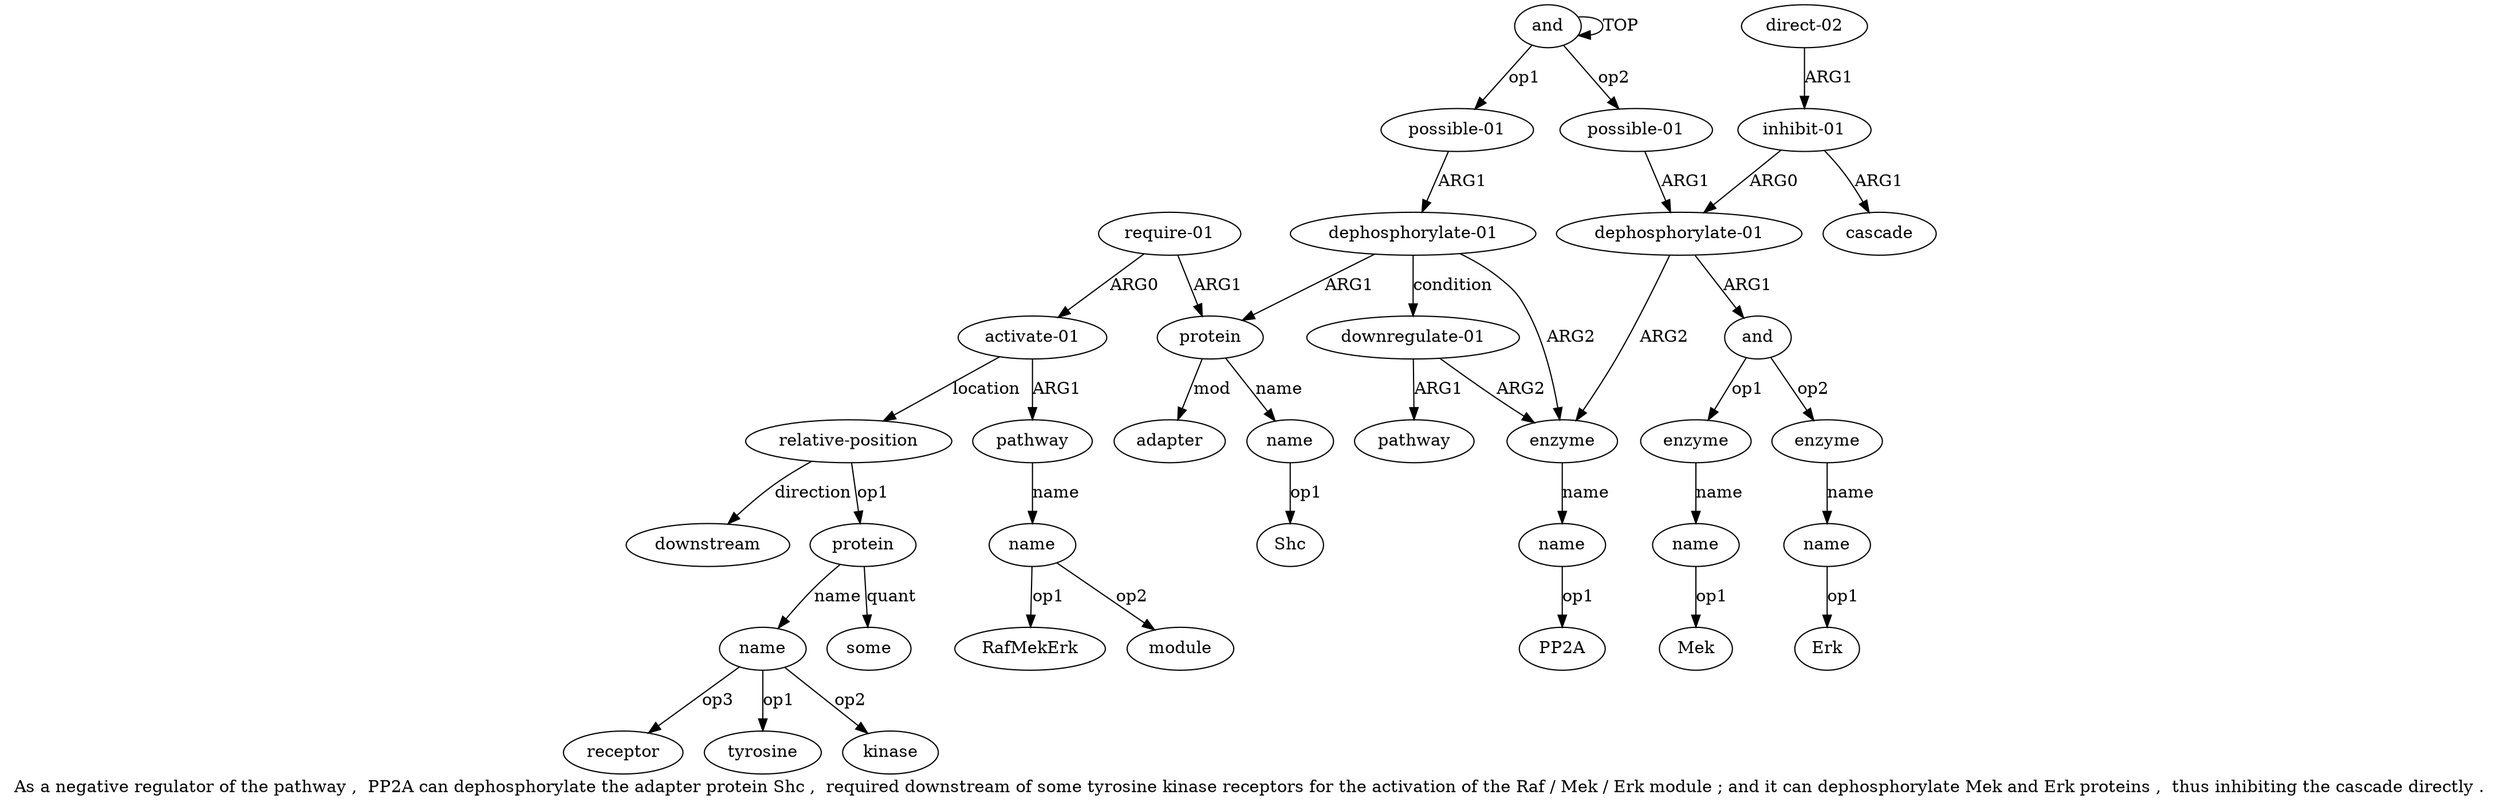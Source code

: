 digraph  {
	graph [label="As a negative regulator of the pathway ,  PP2A can dephosphorylate the adapter protein Shc ,  required downstream of some tyrosine \
kinase receptors for the activation of the Raf / Mek / Erk module ; and it can dephosphorylate Mek and Erk proteins ,  thus inhibiting \
the cascade directly ."];
	node [label="\N"];
	a20	 [color=black,
		gold_ind=20,
		gold_label="dephosphorylate-01",
		label="dephosphorylate-01",
		test_ind=20,
		test_label="dephosphorylate-01"];
	a21	 [color=black,
		gold_ind=21,
		gold_label=and,
		label=and,
		test_ind=21,
		test_label=and];
	a20 -> a21 [key=0,
	color=black,
	gold_label=ARG1,
	label=ARG1,
	test_label=ARG1];
a15 [color=black,
	gold_ind=15,
	gold_label=enzyme,
	label=enzyme,
	test_ind=15,
	test_label=enzyme];
a20 -> a15 [key=0,
color=black,
gold_label=ARG2,
label=ARG2,
test_label=ARG2];
a22 [color=black,
gold_ind=22,
gold_label=enzyme,
label=enzyme,
test_ind=22,
test_label=enzyme];
a21 -> a22 [key=0,
color=black,
gold_label=op1,
label=op1,
test_label=op1];
a24 [color=black,
gold_ind=24,
gold_label=enzyme,
label=enzyme,
test_ind=24,
test_label=enzyme];
a21 -> a24 [key=0,
color=black,
gold_label=op2,
label=op2,
test_label=op2];
a23 [color=black,
gold_ind=23,
gold_label=name,
label=name,
test_ind=23,
test_label=name];
a22 -> a23 [key=0,
color=black,
gold_label=name,
label=name,
test_label=name];
"a23 Mek" [color=black,
gold_ind=-1,
gold_label=Mek,
label=Mek,
test_ind=-1,
test_label=Mek];
a23 -> "a23 Mek" [key=0,
color=black,
gold_label=op1,
label=op1,
test_label=op1];
a25 [color=black,
gold_ind=25,
gold_label=name,
label=name,
test_ind=25,
test_label=name];
a24 -> a25 [key=0,
color=black,
gold_label=name,
label=name,
test_label=name];
"a25 Erk" [color=black,
gold_ind=-1,
gold_label=Erk,
label=Erk,
test_ind=-1,
test_label=Erk];
a25 -> "a25 Erk" [key=0,
color=black,
gold_label=op1,
label=op1,
test_label=op1];
a26 [color=black,
gold_ind=26,
gold_label="inhibit-01",
label="inhibit-01",
test_ind=26,
test_label="inhibit-01"];
a26 -> a20 [key=0,
color=black,
gold_label=ARG0,
label=ARG0,
test_label=ARG0];
a27 [color=black,
gold_ind=27,
gold_label=cascade,
label=cascade,
test_ind=27,
test_label=cascade];
a26 -> a27 [key=0,
color=black,
gold_label=ARG1,
label=ARG1,
test_label=ARG1];
a28 [color=black,
gold_ind=28,
gold_label="direct-02",
label="direct-02",
test_ind=28,
test_label="direct-02"];
a28 -> a26 [key=0,
color=black,
gold_label=ARG1,
label=ARG1,
test_label=ARG1];
"a9 module" [color=black,
gold_ind=-1,
gold_label=module,
label=module,
test_ind=-1,
test_label=module];
"a12 receptor" [color=black,
gold_ind=-1,
gold_label=receptor,
label=receptor,
test_ind=-1,
test_label=receptor];
"a12 tyrosine" [color=black,
gold_ind=-1,
gold_label=tyrosine,
label=tyrosine,
test_ind=-1,
test_label=tyrosine];
a16 [color=black,
gold_ind=16,
gold_label=name,
label=name,
test_ind=16,
test_label=name];
a15 -> a16 [key=0,
color=black,
gold_label=name,
label=name,
test_label=name];
a14 [color=black,
gold_ind=14,
gold_label=downstream,
label=downstream,
test_ind=14,
test_label=downstream];
a17 [color=black,
gold_ind=17,
gold_label="downregulate-01",
label="downregulate-01",
test_ind=17,
test_label="downregulate-01"];
a17 -> a15 [key=0,
color=black,
gold_label=ARG2,
label=ARG2,
test_label=ARG2];
a18 [color=black,
gold_ind=18,
gold_label=pathway,
label=pathway,
test_ind=18,
test_label=pathway];
a17 -> a18 [key=0,
color=black,
gold_label=ARG1,
label=ARG1,
test_label=ARG1];
"a16 PP2A" [color=black,
gold_ind=-1,
gold_label=PP2A,
label=PP2A,
test_ind=-1,
test_label=PP2A];
a16 -> "a16 PP2A" [key=0,
color=black,
gold_label=op1,
label=op1,
test_label=op1];
a11 [color=black,
gold_ind=11,
gold_label=protein,
label=protein,
test_ind=11,
test_label=protein];
a13 [color=black,
gold_ind=13,
gold_label=some,
label=some,
test_ind=13,
test_label=some];
a11 -> a13 [key=0,
color=black,
gold_label=quant,
label=quant,
test_label=quant];
a12 [color=black,
gold_ind=12,
gold_label=name,
label=name,
test_ind=12,
test_label=name];
a11 -> a12 [key=0,
color=black,
gold_label=name,
label=name,
test_label=name];
a10 [color=black,
gold_ind=10,
gold_label="relative-position",
label="relative-position",
test_ind=10,
test_label="relative-position"];
a10 -> a14 [key=0,
color=black,
gold_label=direction,
label=direction,
test_label=direction];
a10 -> a11 [key=0,
color=black,
gold_label=op1,
label=op1,
test_label=op1];
a12 -> "a12 receptor" [key=0,
color=black,
gold_label=op3,
label=op3,
test_label=op3];
a12 -> "a12 tyrosine" [key=0,
color=black,
gold_label=op1,
label=op1,
test_label=op1];
"a12 kinase" [color=black,
gold_ind=-1,
gold_label=kinase,
label=kinase,
test_ind=-1,
test_label=kinase];
a12 -> "a12 kinase" [key=0,
color=black,
gold_label=op2,
label=op2,
test_label=op2];
a19 [color=black,
gold_ind=19,
gold_label="possible-01",
label="possible-01",
test_ind=19,
test_label="possible-01"];
a19 -> a20 [key=0,
color=black,
gold_label=ARG1,
label=ARG1,
test_label=ARG1];
a1 [color=black,
gold_ind=1,
gold_label="possible-01",
label="possible-01",
test_ind=1,
test_label="possible-01"];
a2 [color=black,
gold_ind=2,
gold_label="dephosphorylate-01",
label="dephosphorylate-01",
test_ind=2,
test_label="dephosphorylate-01"];
a1 -> a2 [key=0,
color=black,
gold_label=ARG1,
label=ARG1,
test_label=ARG1];
a0 [color=black,
gold_ind=0,
gold_label=and,
label=and,
test_ind=0,
test_label=and];
a0 -> a19 [key=0,
color=black,
gold_label=op2,
label=op2,
test_label=op2];
a0 -> a1 [key=0,
color=black,
gold_label=op1,
label=op1,
test_label=op1];
a0 -> a0 [key=0,
color=black,
gold_label=TOP,
label=TOP,
test_label=TOP];
a3 [color=black,
gold_ind=3,
gold_label=protein,
label=protein,
test_ind=3,
test_label=protein];
a5 [color=black,
gold_ind=5,
gold_label=adapter,
label=adapter,
test_ind=5,
test_label=adapter];
a3 -> a5 [key=0,
color=black,
gold_label=mod,
label=mod,
test_label=mod];
a4 [color=black,
gold_ind=4,
gold_label=name,
label=name,
test_ind=4,
test_label=name];
a3 -> a4 [key=0,
color=black,
gold_label=name,
label=name,
test_label=name];
a2 -> a15 [key=0,
color=black,
gold_label=ARG2,
label=ARG2,
test_label=ARG2];
a2 -> a17 [key=0,
color=black,
gold_label=condition,
label=condition,
test_label=condition];
a2 -> a3 [key=0,
color=black,
gold_label=ARG1,
label=ARG1,
test_label=ARG1];
"a4 Shc" [color=black,
gold_ind=-1,
gold_label=Shc,
label=Shc,
test_ind=-1,
test_label=Shc];
a4 -> "a4 Shc" [key=0,
color=black,
gold_label=op1,
label=op1,
test_label=op1];
a7 [color=black,
gold_ind=7,
gold_label="activate-01",
label="activate-01",
test_ind=7,
test_label="activate-01"];
a7 -> a10 [key=0,
color=black,
gold_label=location,
label=location,
test_label=location];
a8 [color=black,
gold_ind=8,
gold_label=pathway,
label=pathway,
test_ind=8,
test_label=pathway];
a7 -> a8 [key=0,
color=black,
gold_label=ARG1,
label=ARG1,
test_label=ARG1];
a6 [color=black,
gold_ind=6,
gold_label="require-01",
label="require-01",
test_ind=6,
test_label="require-01"];
a6 -> a3 [key=0,
color=black,
gold_label=ARG1,
label=ARG1,
test_label=ARG1];
a6 -> a7 [key=0,
color=black,
gold_label=ARG0,
label=ARG0,
test_label=ARG0];
a9 [color=black,
gold_ind=9,
gold_label=name,
label=name,
test_ind=9,
test_label=name];
a9 -> "a9 module" [key=0,
color=black,
gold_label=op2,
label=op2,
test_label=op2];
"a9 RafMekErk" [color=black,
gold_ind=-1,
gold_label=RafMekErk,
label=RafMekErk,
test_ind=-1,
test_label=RafMekErk];
a9 -> "a9 RafMekErk" [key=0,
color=black,
gold_label=op1,
label=op1,
test_label=op1];
a8 -> a9 [key=0,
color=black,
gold_label=name,
label=name,
test_label=name];
}
